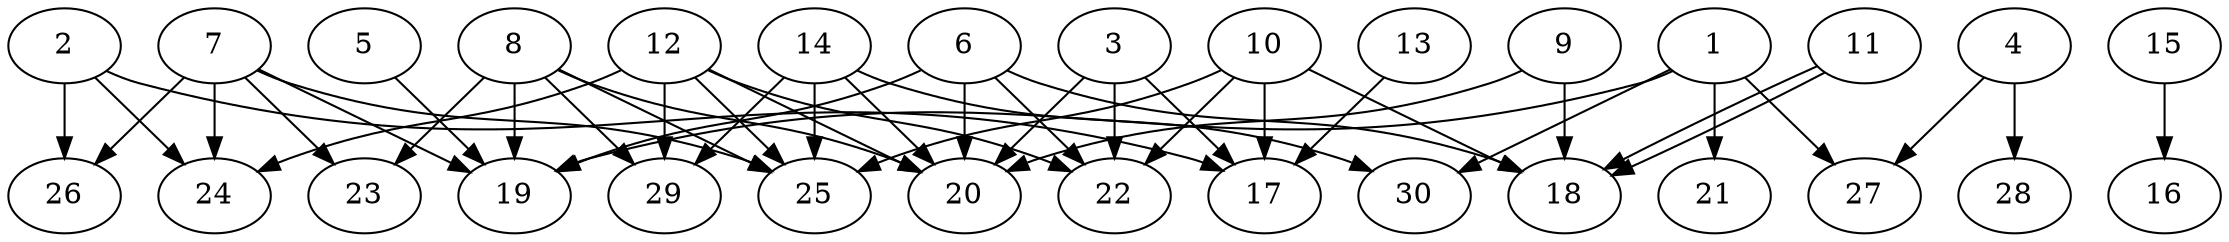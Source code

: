 // DAG automatically generated by daggen at Wed Apr 12 12:21:37 2017
// ./daggen --dot -n 30 --jump=5 --fat=0.8 --regularity=0.2 --density=0.4 
digraph G {
  1 [size="1073741824000", alpha="0.19"]
  1 -> 19 [size ="838860800"]
  1 -> 21 [size ="838860800"]
  1 -> 27 [size ="838860800"]
  1 -> 30 [size ="838860800"]
  2 [size="368293445632", alpha="0.07"]
  2 -> 17 [size ="411041792"]
  2 -> 24 [size ="411041792"]
  2 -> 26 [size ="411041792"]
  3 [size="324579297619", alpha="0.05"]
  3 -> 17 [size ="209715200"]
  3 -> 20 [size ="209715200"]
  3 -> 22 [size ="209715200"]
  4 [size="457471518977", alpha="0.14"]
  4 -> 27 [size ="411041792"]
  4 -> 28 [size ="411041792"]
  5 [size="121234922700", alpha="0.19"]
  5 -> 19 [size ="134217728"]
  6 [size="32520710825", alpha="0.10"]
  6 -> 18 [size ="838860800"]
  6 -> 19 [size ="838860800"]
  6 -> 20 [size ="838860800"]
  6 -> 22 [size ="838860800"]
  7 [size="6297082890", alpha="0.14"]
  7 -> 19 [size ="301989888"]
  7 -> 23 [size ="301989888"]
  7 -> 24 [size ="301989888"]
  7 -> 25 [size ="301989888"]
  7 -> 26 [size ="301989888"]
  8 [size="1102911530148", alpha="0.16"]
  8 -> 19 [size ="679477248"]
  8 -> 20 [size ="679477248"]
  8 -> 23 [size ="679477248"]
  8 -> 25 [size ="679477248"]
  8 -> 29 [size ="679477248"]
  9 [size="1872734541", alpha="0.13"]
  9 -> 18 [size ="33554432"]
  9 -> 20 [size ="33554432"]
  10 [size="115820645089", alpha="0.16"]
  10 -> 17 [size ="209715200"]
  10 -> 18 [size ="209715200"]
  10 -> 22 [size ="209715200"]
  10 -> 25 [size ="209715200"]
  11 [size="68719476736", alpha="0.16"]
  11 -> 18 [size ="134217728"]
  11 -> 18 [size ="134217728"]
  12 [size="368293445632", alpha="0.18"]
  12 -> 20 [size ="411041792"]
  12 -> 22 [size ="411041792"]
  12 -> 24 [size ="411041792"]
  12 -> 25 [size ="411041792"]
  12 -> 29 [size ="411041792"]
  13 [size="28991029248", alpha="0.03"]
  13 -> 17 [size ="75497472"]
  14 [size="60346040945", alpha="0.14"]
  14 -> 20 [size ="75497472"]
  14 -> 25 [size ="75497472"]
  14 -> 29 [size ="75497472"]
  14 -> 30 [size ="75497472"]
  15 [size="16356717080", alpha="0.11"]
  15 -> 16 [size ="536870912"]
  16 [size="4468934210", alpha="0.09"]
  17 [size="11302188230", alpha="0.09"]
  18 [size="3243676807", alpha="0.12"]
  19 [size="711154464", alpha="0.12"]
  20 [size="782757789696", alpha="0.00"]
  21 [size="10798504995", alpha="0.17"]
  22 [size="782757789696", alpha="0.10"]
  23 [size="100752018818", alpha="0.11"]
  24 [size="28991029248", alpha="0.04"]
  25 [size="125353220043", alpha="0.19"]
  26 [size="7634374150", alpha="0.07"]
  27 [size="47148713618", alpha="0.19"]
  28 [size="749700687261", alpha="0.12"]
  29 [size="262723376013", alpha="0.12"]
  30 [size="1347426633428", alpha="0.02"]
}
